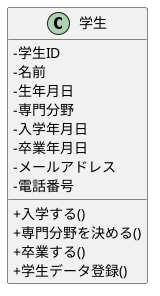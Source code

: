 @startuml class
skinparam classAttributeIconSize 0
class 学生 {
    -学生ID 
    -名前
    -生年月日
    -専門分野
    -入学年月日
    -卒業年月日
    -メールアドレス
    -電話番号

    +入学する()
    +専門分野を決める()
    +卒業する()
    ' シーケンス図をもとに追加
    +学生データ登録()
}

@enduml
